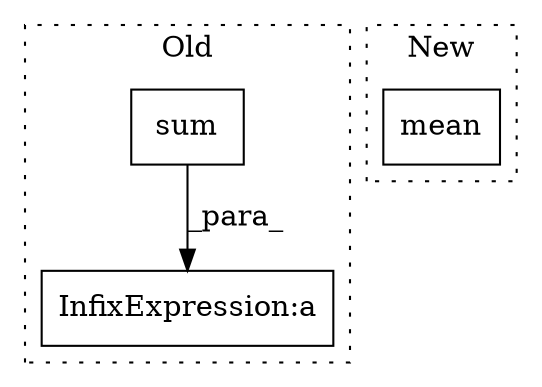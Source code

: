 digraph G {
subgraph cluster0 {
1 [label="sum" a="32" s="1188" l="5" shape="box"];
3 [label="InfixExpression:a" a="27" s="1193" l="3" shape="box"];
label = "Old";
style="dotted";
}
subgraph cluster1 {
2 [label="mean" a="32" s="1232" l="6" shape="box"];
label = "New";
style="dotted";
}
1 -> 3 [label="_para_"];
}